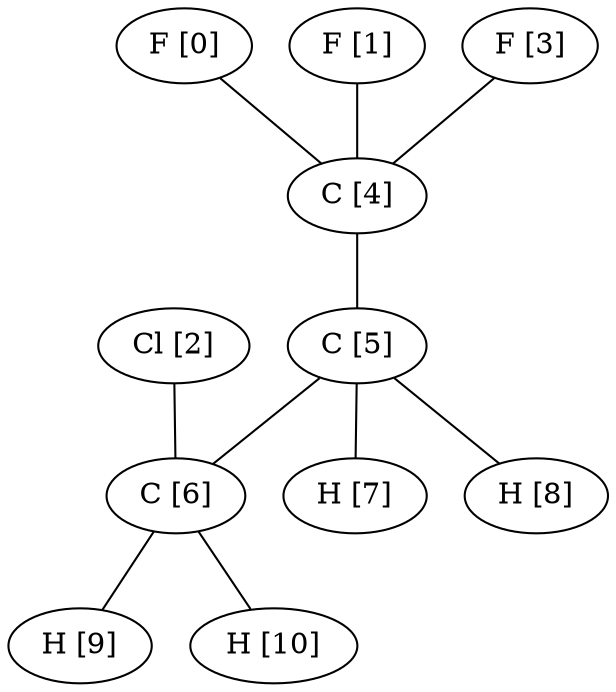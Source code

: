 graph G {
0[label="F [0]"];
1[label="F [1]"];
2[label="Cl [2]"];
3[label="F [3]"];
4[label="C [4]"];
5[label="C [5]"];
6[label="C [6]"];
7[label="H [7]"];
8[label="H [8]"];
9[label="H [9]"];
10[label="H [10]"];
0--4 ;
1--4 ;
2--6 ;
3--4 ;
4--5 ;
5--6 ;
5--7 ;
5--8 ;
6--9 ;
6--10 ;
}
